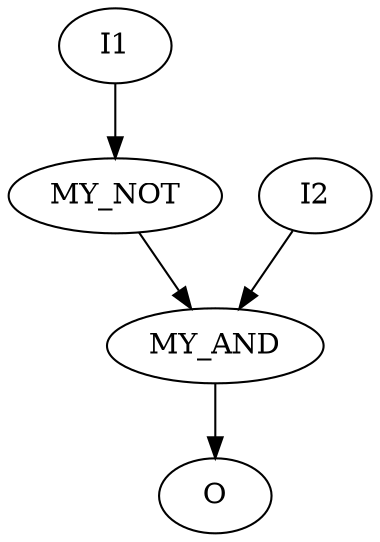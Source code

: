 
digraph test {

I1 [LABEL = "INPUT"];
I2 [LABEL = "INPUT"];

MY_AND [LABEL = "AND2" ];
MY_NOT [LABEL = "NOT" ];

O [LABEL = "OUTPUT"];

I1 -> MY_NOT -> MY_AND;
I2 -> MY_AND;

MY_AND -> O;

}
